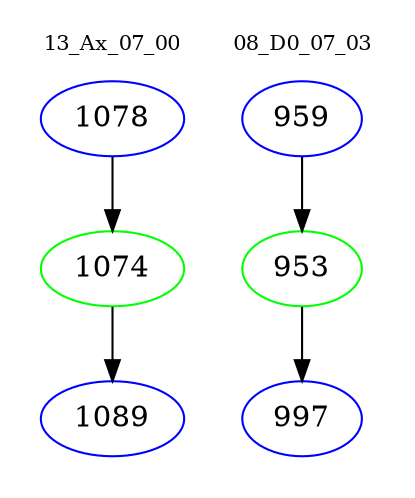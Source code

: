 digraph{
subgraph cluster_0 {
color = white
label = "13_Ax_07_00";
fontsize=10;
T0_1078 [label="1078", color="blue"]
T0_1078 -> T0_1074 [color="black"]
T0_1074 [label="1074", color="green"]
T0_1074 -> T0_1089 [color="black"]
T0_1089 [label="1089", color="blue"]
}
subgraph cluster_1 {
color = white
label = "08_D0_07_03";
fontsize=10;
T1_959 [label="959", color="blue"]
T1_959 -> T1_953 [color="black"]
T1_953 [label="953", color="green"]
T1_953 -> T1_997 [color="black"]
T1_997 [label="997", color="blue"]
}
}
